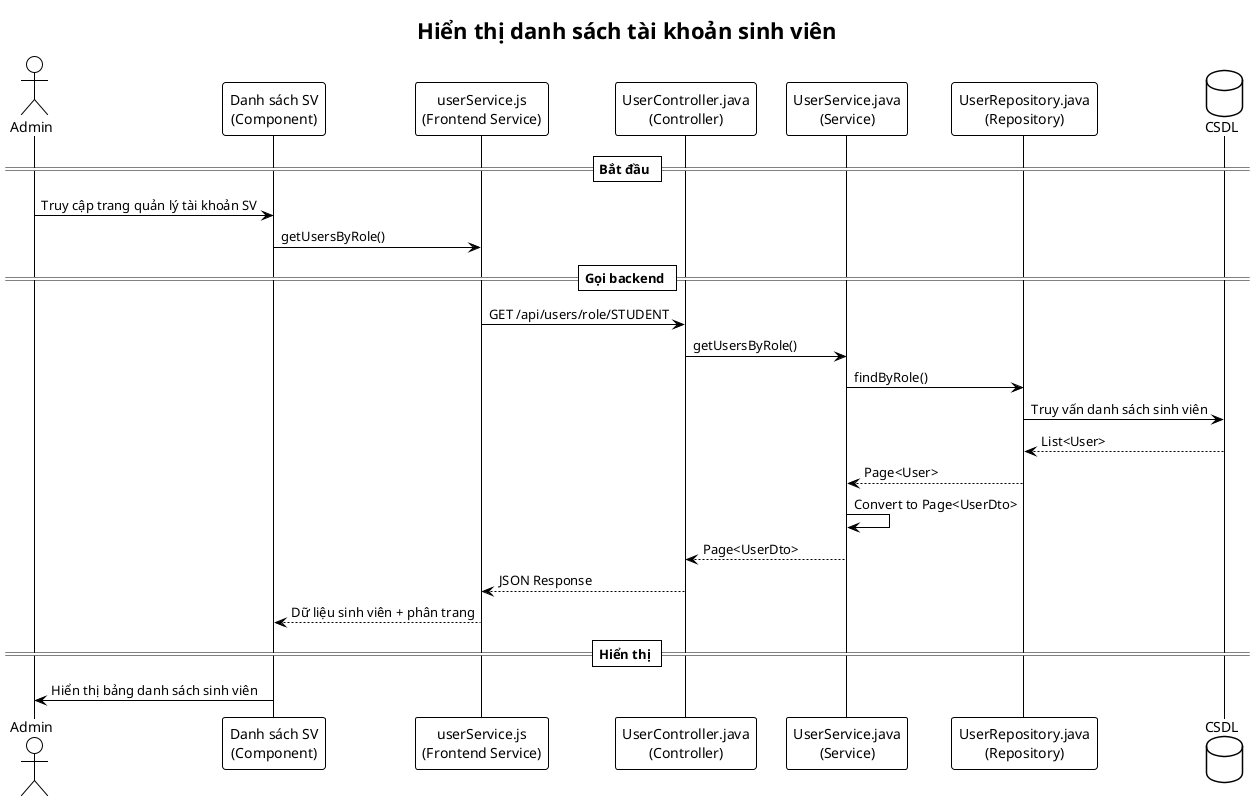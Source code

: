 @startuml
!theme plain
title Hiển thị danh sách tài khoản sinh viên

actor "Admin" as User

participant "Danh sách SV\n(Component)" as Component
participant "userService.js\n(Frontend Service)" as FrontendService
participant "UserController.java\n(Controller)" as Controller
participant "UserService.java\n(Service)" as Service
participant "UserRepository.java\n(Repository)" as Repository
database "CSDL" as DB

== Bắt đầu ==
User -> Component: Truy cập trang quản lý tài khoản SV
Component -> FrontendService: getUsersByRole()

== Gọi backend ==
FrontendService -> Controller: GET /api/users/role/STUDENT
Controller -> Service: getUsersByRole()
Service -> Repository: findByRole()
Repository -> DB: Truy vấn danh sách sinh viên
DB --> Repository: List<User>
Repository --> Service: Page<User>
Service -> Service: Convert to Page<UserDto>
Service --> Controller: Page<UserDto>
Controller --> FrontendService: JSON Response
FrontendService --> Component: Dữ liệu sinh viên + phân trang

== Hiển thị ==
Component -> User: Hiển thị bảng danh sách sinh viên

@enduml
